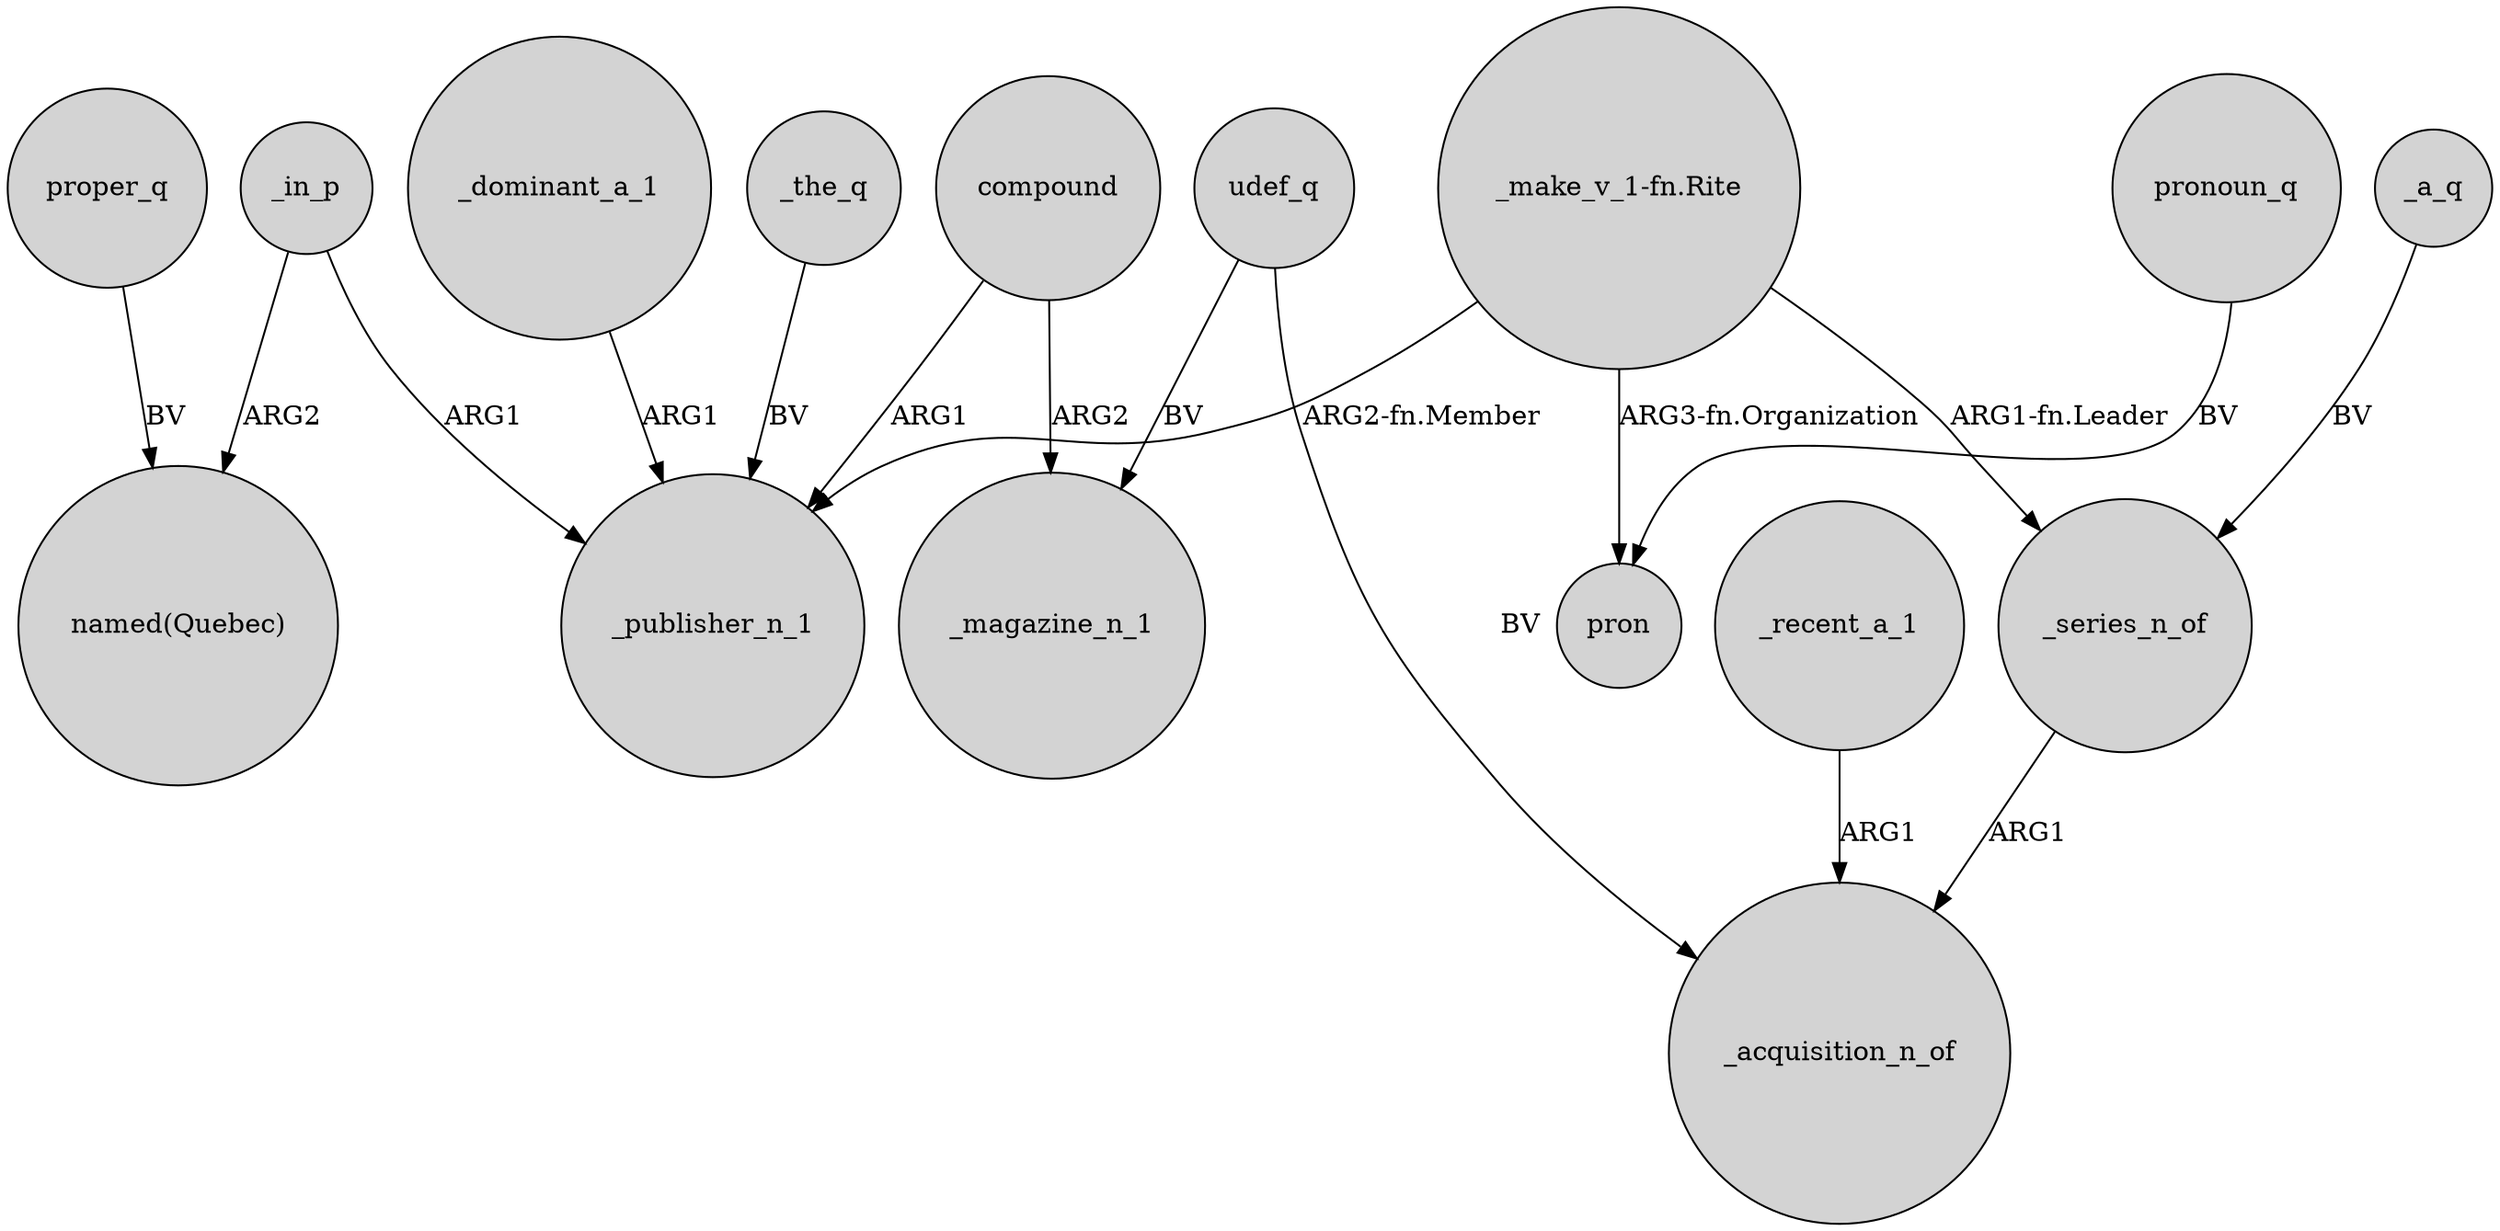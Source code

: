 digraph {
	node [shape=circle style=filled]
	"_make_v_1-fn.Rite" -> _publisher_n_1 [label="ARG2-fn.Member"]
	_in_p -> _publisher_n_1 [label=ARG1]
	proper_q -> "named(Quebec)" [label=BV]
	udef_q -> _magazine_n_1 [label=BV]
	compound -> _publisher_n_1 [label=ARG1]
	_the_q -> _publisher_n_1 [label=BV]
	_a_q -> _series_n_of [label=BV]
	_in_p -> "named(Quebec)" [label=ARG2]
	_dominant_a_1 -> _publisher_n_1 [label=ARG1]
	pronoun_q -> pron [label=BV]
	_recent_a_1 -> _acquisition_n_of [label=ARG1]
	"_make_v_1-fn.Rite" -> pron [label="ARG3-fn.Organization"]
	"_make_v_1-fn.Rite" -> _series_n_of [label="ARG1-fn.Leader"]
	_series_n_of -> _acquisition_n_of [label=ARG1]
	compound -> _magazine_n_1 [label=ARG2]
	udef_q -> _acquisition_n_of [label=BV]
}
